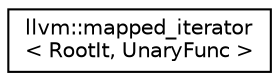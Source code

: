 digraph "Graphical Class Hierarchy"
{
  edge [fontname="Helvetica",fontsize="10",labelfontname="Helvetica",labelfontsize="10"];
  node [fontname="Helvetica",fontsize="10",shape=record];
  rankdir="LR";
  Node1 [label="llvm::mapped_iterator\l\< RootIt, UnaryFunc \>",height=0.2,width=0.4,color="black", fillcolor="white", style="filled",URL="$classllvm_1_1mapped__iterator.html"];
}

